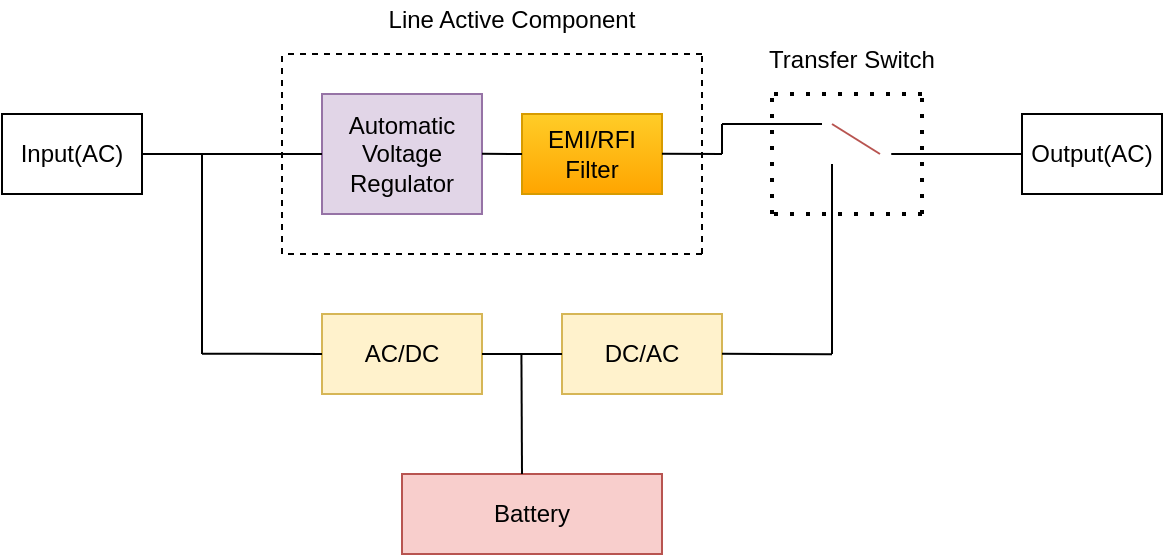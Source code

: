 <mxfile version="13.10.9"><diagram id="jErE8MXFud0vUgR5saXO" name="Page-1"><mxGraphModel dx="688" dy="378" grid="1" gridSize="10" guides="1" tooltips="1" connect="1" arrows="1" fold="1" page="1" pageScale="1" pageWidth="850" pageHeight="1100" math="0" shadow="0"><root><mxCell id="0"/><mxCell id="1" parent="0"/><mxCell id="2g6sCCLxjwPQr7ZMZ9xb-1" value="AC/DC" style="rounded=0;whiteSpace=wrap;html=1;fillColor=#fff2cc;strokeColor=#d6b656;" parent="1" vertex="1"><mxGeometry x="200" y="360" width="80" height="40" as="geometry"/></mxCell><mxCell id="2g6sCCLxjwPQr7ZMZ9xb-2" value="DC/AC" style="rounded=0;whiteSpace=wrap;html=1;fillColor=#fff2cc;strokeColor=#d6b656;" parent="1" vertex="1"><mxGeometry x="320" y="360" width="80" height="40" as="geometry"/></mxCell><mxCell id="2g6sCCLxjwPQr7ZMZ9xb-4" value="Automatic Voltage Regulator" style="rounded=0;whiteSpace=wrap;html=1;fillColor=#e1d5e7;strokeColor=#9673a6;" parent="1" vertex="1"><mxGeometry x="200" y="250" width="80" height="60" as="geometry"/></mxCell><mxCell id="2g6sCCLxjwPQr7ZMZ9xb-7" value="" style="endArrow=none;html=1;exitX=1;exitY=0.5;exitDx=0;exitDy=0;" parent="1" edge="1" source="2g6sCCLxjwPQr7ZMZ9xb-11"><mxGeometry width="50" height="50" relative="1" as="geometry"><mxPoint x="160" y="280" as="sourcePoint"/><mxPoint x="140" y="280" as="targetPoint"/></mxGeometry></mxCell><mxCell id="2g6sCCLxjwPQr7ZMZ9xb-10" value="" style="endArrow=none;html=1;entryX=0;entryY=0.5;entryDx=0;entryDy=0;exitX=1;exitY=0.5;exitDx=0;exitDy=0;" parent="1" source="2g6sCCLxjwPQr7ZMZ9xb-1" target="2g6sCCLxjwPQr7ZMZ9xb-2" edge="1"><mxGeometry width="50" height="50" relative="1" as="geometry"><mxPoint x="350" y="290" as="sourcePoint"/><mxPoint x="360" y="279.8" as="targetPoint"/></mxGeometry></mxCell><mxCell id="2g6sCCLxjwPQr7ZMZ9xb-11" value="Input(AC)" style="rounded=0;whiteSpace=wrap;html=1;" parent="1" vertex="1"><mxGeometry x="40" y="260" width="70" height="40" as="geometry"/></mxCell><mxCell id="2g6sCCLxjwPQr7ZMZ9xb-13" value="Output(AC)" style="rounded=0;whiteSpace=wrap;html=1;" parent="1" vertex="1"><mxGeometry x="550" y="260" width="70" height="40" as="geometry"/></mxCell><mxCell id="2g6sCCLxjwPQr7ZMZ9xb-14" value="" style="endArrow=none;html=1;exitX=0;exitY=0.5;exitDx=0;exitDy=0;" parent="1" source="2g6sCCLxjwPQr7ZMZ9xb-13" edge="1"><mxGeometry width="50" height="50" relative="1" as="geometry"><mxPoint x="170" y="290" as="sourcePoint"/><mxPoint x="540" y="280" as="targetPoint"/><Array as="points"><mxPoint x="540" y="280"/><mxPoint x="480" y="280"/></Array></mxGeometry></mxCell><mxCell id="2g6sCCLxjwPQr7ZMZ9xb-25" value="Battery" style="rounded=0;whiteSpace=wrap;html=1;fillColor=#f8cecc;strokeColor=#b85450;" parent="1" vertex="1"><mxGeometry x="240" y="440" width="130" height="40" as="geometry"/></mxCell><mxCell id="tK8CB1yuTsYB6xzjwmj5-1" value="" style="endArrow=none;html=1;" edge="1" parent="1"><mxGeometry width="50" height="50" relative="1" as="geometry"><mxPoint x="140" y="380" as="sourcePoint"/><mxPoint x="140" y="280" as="targetPoint"/></mxGeometry></mxCell><mxCell id="tK8CB1yuTsYB6xzjwmj5-6" value="" style="endArrow=none;html=1;entryX=0;entryY=0.5;entryDx=0;entryDy=0;exitX=1;exitY=0.5;exitDx=0;exitDy=0;" edge="1" parent="1" target="2g6sCCLxjwPQr7ZMZ9xb-1"><mxGeometry width="50" height="50" relative="1" as="geometry"><mxPoint x="140" y="379.88" as="sourcePoint"/><mxPoint x="200" y="379.88" as="targetPoint"/></mxGeometry></mxCell><mxCell id="tK8CB1yuTsYB6xzjwmj5-7" value="" style="endArrow=none;html=1;" edge="1" parent="1"><mxGeometry width="50" height="50" relative="1" as="geometry"><mxPoint x="300" y="440" as="sourcePoint"/><mxPoint x="299.71" y="380" as="targetPoint"/></mxGeometry></mxCell><mxCell id="tK8CB1yuTsYB6xzjwmj5-8" value="EMI/RFI &lt;br&gt;Filter" style="rounded=0;whiteSpace=wrap;html=1;fillColor=#ffcd28;strokeColor=#d79b00;gradientColor=#ffa500;" vertex="1" parent="1"><mxGeometry x="300" y="260" width="70" height="40" as="geometry"/></mxCell><mxCell id="tK8CB1yuTsYB6xzjwmj5-9" value="" style="endArrow=none;html=1;entryX=0;entryY=0.5;entryDx=0;entryDy=0;" edge="1" parent="1" target="2g6sCCLxjwPQr7ZMZ9xb-4"><mxGeometry width="50" height="50" relative="1" as="geometry"><mxPoint x="140" y="280" as="sourcePoint"/><mxPoint x="190" y="230" as="targetPoint"/></mxGeometry></mxCell><mxCell id="tK8CB1yuTsYB6xzjwmj5-15" value="" style="shape=image;html=1;verticalAlign=top;verticalLabelPosition=bottom;labelBackgroundColor=#ffffff;imageAspect=0;aspect=fixed;image=https://cdn4.iconfinder.com/data/icons/essential-app-2/16/record-round-circle-dot-128.png" vertex="1" parent="1"><mxGeometry x="450" y="275" width="10" height="10" as="geometry"/></mxCell><mxCell id="tK8CB1yuTsYB6xzjwmj5-17" value="" style="endArrow=none;html=1;" edge="1" parent="1"><mxGeometry width="50" height="50" relative="1" as="geometry"><mxPoint x="400" y="379.88" as="sourcePoint"/><mxPoint x="455" y="380.12" as="targetPoint"/></mxGeometry></mxCell><mxCell id="tK8CB1yuTsYB6xzjwmj5-20" value="" style="endArrow=none;html=1;fillColor=#f8cecc;strokeColor=#b85450;gradientColor=#ea6b66;exitX=0.4;exitY=0.5;exitDx=0;exitDy=0;exitPerimeter=0;entryX=0.5;entryY=0.5;entryDx=0;entryDy=0;entryPerimeter=0;" edge="1" parent="1" source="tK8CB1yuTsYB6xzjwmj5-21" target="tK8CB1yuTsYB6xzjwmj5-22"><mxGeometry width="50" height="50" relative="1" as="geometry"><mxPoint x="470" y="290" as="sourcePoint"/><mxPoint x="455" y="270" as="targetPoint"/></mxGeometry></mxCell><mxCell id="tK8CB1yuTsYB6xzjwmj5-21" value="" style="shape=image;html=1;verticalAlign=top;verticalLabelPosition=bottom;labelBackgroundColor=#ffffff;imageAspect=0;aspect=fixed;image=https://cdn4.iconfinder.com/data/icons/essential-app-2/16/record-round-circle-dot-128.png" vertex="1" parent="1"><mxGeometry x="475" y="275" width="10" height="10" as="geometry"/></mxCell><mxCell id="tK8CB1yuTsYB6xzjwmj5-22" value="" style="shape=image;html=1;verticalAlign=top;verticalLabelPosition=bottom;labelBackgroundColor=#ffffff;imageAspect=0;aspect=fixed;image=https://cdn4.iconfinder.com/data/icons/essential-app-2/16/record-round-circle-dot-128.png" vertex="1" parent="1"><mxGeometry x="450" y="260" width="10" height="10" as="geometry"/></mxCell><mxCell id="tK8CB1yuTsYB6xzjwmj5-25" value="" style="endArrow=none;dashed=1;html=1;dashPattern=1 3;strokeWidth=2;" edge="1" parent="1"><mxGeometry width="50" height="50" relative="1" as="geometry"><mxPoint x="425" y="310" as="sourcePoint"/><mxPoint x="425" y="250" as="targetPoint"/></mxGeometry></mxCell><mxCell id="tK8CB1yuTsYB6xzjwmj5-26" value="" style="endArrow=none;dashed=1;html=1;dashPattern=1 3;strokeWidth=2;" edge="1" parent="1"><mxGeometry width="50" height="50" relative="1" as="geometry"><mxPoint x="500" y="310" as="sourcePoint"/><mxPoint x="425.0" y="310" as="targetPoint"/></mxGeometry></mxCell><mxCell id="tK8CB1yuTsYB6xzjwmj5-27" value="" style="endArrow=none;dashed=1;html=1;dashPattern=1 3;strokeWidth=2;" edge="1" parent="1"><mxGeometry width="50" height="50" relative="1" as="geometry"><mxPoint x="500.0" y="310" as="sourcePoint"/><mxPoint x="500.0" y="250" as="targetPoint"/></mxGeometry></mxCell><mxCell id="tK8CB1yuTsYB6xzjwmj5-28" value="" style="endArrow=none;dashed=1;html=1;dashPattern=1 3;strokeWidth=2;" edge="1" parent="1"><mxGeometry width="50" height="50" relative="1" as="geometry"><mxPoint x="500" y="250" as="sourcePoint"/><mxPoint x="425.0" y="250" as="targetPoint"/></mxGeometry></mxCell><mxCell id="tK8CB1yuTsYB6xzjwmj5-29" value="Transfer Switch" style="text;html=1;strokeColor=none;fillColor=none;align=center;verticalAlign=middle;whiteSpace=wrap;rounded=0;" vertex="1" parent="1"><mxGeometry x="415" y="223" width="100" height="20" as="geometry"/></mxCell><mxCell id="tK8CB1yuTsYB6xzjwmj5-38" value="" style="endArrow=none;html=1;" edge="1" parent="1"><mxGeometry width="50" height="50" relative="1" as="geometry"><mxPoint x="400" y="279.94" as="sourcePoint"/><mxPoint x="400" y="265" as="targetPoint"/></mxGeometry></mxCell><mxCell id="tK8CB1yuTsYB6xzjwmj5-39" value="" style="endArrow=none;html=1;" edge="1" parent="1"><mxGeometry width="50" height="50" relative="1" as="geometry"><mxPoint x="400" y="265" as="sourcePoint"/><mxPoint x="450" y="265.06" as="targetPoint"/></mxGeometry></mxCell><mxCell id="tK8CB1yuTsYB6xzjwmj5-41" value="" style="endArrow=none;dashed=1;html=1;" edge="1" parent="1"><mxGeometry width="50" height="50" relative="1" as="geometry"><mxPoint x="180" y="330" as="sourcePoint"/><mxPoint x="180" y="229" as="targetPoint"/></mxGeometry></mxCell><mxCell id="tK8CB1yuTsYB6xzjwmj5-42" value="" style="endArrow=none;dashed=1;html=1;" edge="1" parent="1"><mxGeometry width="50" height="50" relative="1" as="geometry"><mxPoint x="390" y="330" as="sourcePoint"/><mxPoint x="390" y="230" as="targetPoint"/></mxGeometry></mxCell><mxCell id="tK8CB1yuTsYB6xzjwmj5-43" value="" style="endArrow=none;dashed=1;html=1;" edge="1" parent="1"><mxGeometry width="50" height="50" relative="1" as="geometry"><mxPoint x="390" y="230" as="sourcePoint"/><mxPoint x="180" y="230" as="targetPoint"/></mxGeometry></mxCell><mxCell id="tK8CB1yuTsYB6xzjwmj5-44" value="" style="endArrow=none;dashed=1;html=1;" edge="1" parent="1"><mxGeometry width="50" height="50" relative="1" as="geometry"><mxPoint x="390" y="330" as="sourcePoint"/><mxPoint x="180" y="330" as="targetPoint"/></mxGeometry></mxCell><mxCell id="tK8CB1yuTsYB6xzjwmj5-48" value="" style="endArrow=none;html=1;entryX=0;entryY=0.5;entryDx=0;entryDy=0;exitX=1;exitY=0.5;exitDx=0;exitDy=0;" edge="1" parent="1" target="tK8CB1yuTsYB6xzjwmj5-8"><mxGeometry width="50" height="50" relative="1" as="geometry"><mxPoint x="280.0" y="279.92" as="sourcePoint"/><mxPoint x="320" y="279.92" as="targetPoint"/></mxGeometry></mxCell><mxCell id="tK8CB1yuTsYB6xzjwmj5-49" value="" style="endArrow=none;html=1;exitX=1;exitY=0.5;exitDx=0;exitDy=0;" edge="1" parent="1"><mxGeometry width="50" height="50" relative="1" as="geometry"><mxPoint x="370.0" y="279.92" as="sourcePoint"/><mxPoint x="400" y="280" as="targetPoint"/></mxGeometry></mxCell><mxCell id="tK8CB1yuTsYB6xzjwmj5-50" value="Line Active Component" style="text;html=1;strokeColor=none;fillColor=none;align=center;verticalAlign=middle;whiteSpace=wrap;rounded=0;" vertex="1" parent="1"><mxGeometry x="210" y="203" width="170" height="20" as="geometry"/></mxCell><mxCell id="tK8CB1yuTsYB6xzjwmj5-51" value="" style="endArrow=none;html=1;" edge="1" parent="1" target="tK8CB1yuTsYB6xzjwmj5-15"><mxGeometry width="50" height="50" relative="1" as="geometry"><mxPoint x="455" y="380" as="sourcePoint"/><mxPoint x="507.5" y="380.12" as="targetPoint"/></mxGeometry></mxCell></root></mxGraphModel></diagram></mxfile>